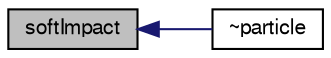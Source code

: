 digraph "softImpact"
{
  bgcolor="transparent";
  edge [fontname="FreeSans",fontsize="10",labelfontname="FreeSans",labelfontsize="10"];
  node [fontname="FreeSans",fontsize="10",shape=record];
  rankdir="LR";
  Node4009 [label="softImpact",height=0.2,width=0.4,color="black", fillcolor="grey75", style="filled", fontcolor="black"];
  Node4009 -> Node4010 [dir="back",color="midnightblue",fontsize="10",style="solid",fontname="FreeSans"];
  Node4010 [label="~particle",height=0.2,width=0.4,color="black",URL="$a23586.html#a21cc76910d09c0550f6ce9f2ed3b2f52",tooltip="Destructor. "];
}
